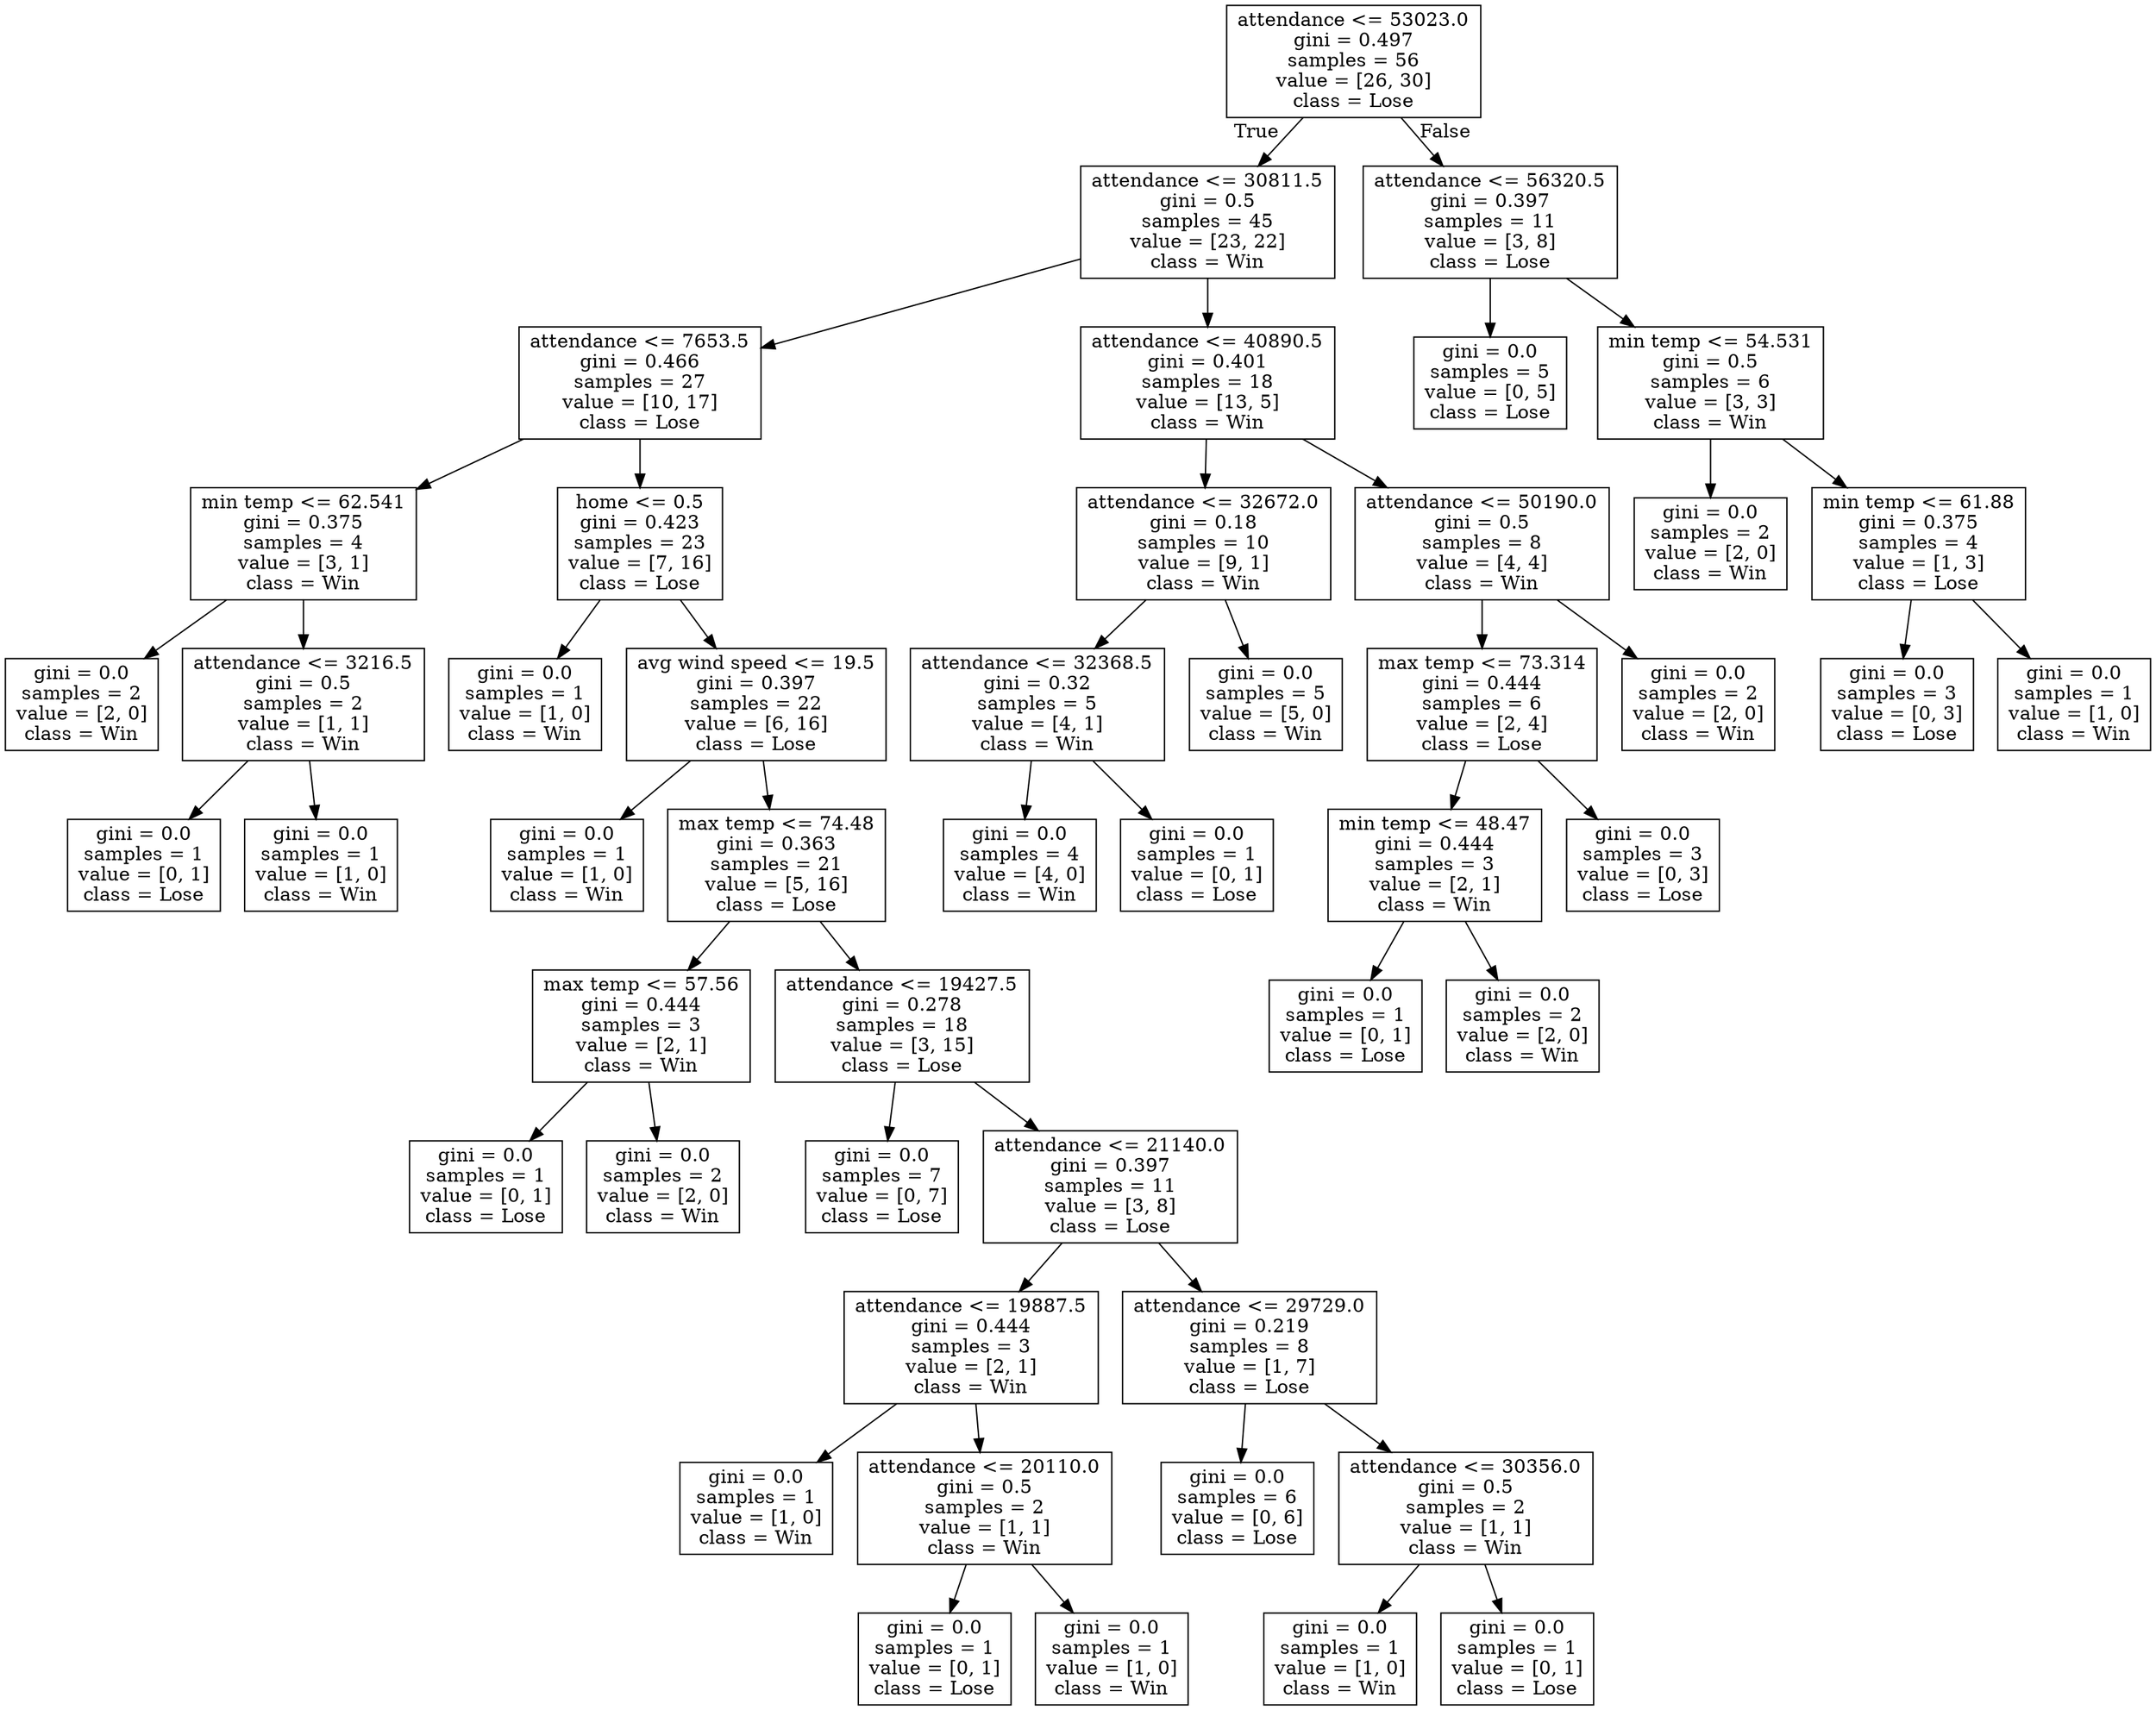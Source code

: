 digraph Tree {
node [shape=box] ;
0 [label="attendance <= 53023.0\ngini = 0.497\nsamples = 56\nvalue = [26, 30]\nclass = Lose"] ;
1 [label="attendance <= 30811.5\ngini = 0.5\nsamples = 45\nvalue = [23, 22]\nclass = Win"] ;
0 -> 1 [labeldistance=2.5, labelangle=45, headlabel="True"] ;
2 [label="attendance <= 7653.5\ngini = 0.466\nsamples = 27\nvalue = [10, 17]\nclass = Lose"] ;
1 -> 2 ;
3 [label="min temp <= 62.541\ngini = 0.375\nsamples = 4\nvalue = [3, 1]\nclass = Win"] ;
2 -> 3 ;
4 [label="gini = 0.0\nsamples = 2\nvalue = [2, 0]\nclass = Win"] ;
3 -> 4 ;
5 [label="attendance <= 3216.5\ngini = 0.5\nsamples = 2\nvalue = [1, 1]\nclass = Win"] ;
3 -> 5 ;
6 [label="gini = 0.0\nsamples = 1\nvalue = [0, 1]\nclass = Lose"] ;
5 -> 6 ;
7 [label="gini = 0.0\nsamples = 1\nvalue = [1, 0]\nclass = Win"] ;
5 -> 7 ;
8 [label="home <= 0.5\ngini = 0.423\nsamples = 23\nvalue = [7, 16]\nclass = Lose"] ;
2 -> 8 ;
9 [label="gini = 0.0\nsamples = 1\nvalue = [1, 0]\nclass = Win"] ;
8 -> 9 ;
10 [label="avg wind speed <= 19.5\ngini = 0.397\nsamples = 22\nvalue = [6, 16]\nclass = Lose"] ;
8 -> 10 ;
11 [label="gini = 0.0\nsamples = 1\nvalue = [1, 0]\nclass = Win"] ;
10 -> 11 ;
12 [label="max temp <= 74.48\ngini = 0.363\nsamples = 21\nvalue = [5, 16]\nclass = Lose"] ;
10 -> 12 ;
13 [label="max temp <= 57.56\ngini = 0.444\nsamples = 3\nvalue = [2, 1]\nclass = Win"] ;
12 -> 13 ;
14 [label="gini = 0.0\nsamples = 1\nvalue = [0, 1]\nclass = Lose"] ;
13 -> 14 ;
15 [label="gini = 0.0\nsamples = 2\nvalue = [2, 0]\nclass = Win"] ;
13 -> 15 ;
16 [label="attendance <= 19427.5\ngini = 0.278\nsamples = 18\nvalue = [3, 15]\nclass = Lose"] ;
12 -> 16 ;
17 [label="gini = 0.0\nsamples = 7\nvalue = [0, 7]\nclass = Lose"] ;
16 -> 17 ;
18 [label="attendance <= 21140.0\ngini = 0.397\nsamples = 11\nvalue = [3, 8]\nclass = Lose"] ;
16 -> 18 ;
19 [label="attendance <= 19887.5\ngini = 0.444\nsamples = 3\nvalue = [2, 1]\nclass = Win"] ;
18 -> 19 ;
20 [label="gini = 0.0\nsamples = 1\nvalue = [1, 0]\nclass = Win"] ;
19 -> 20 ;
21 [label="attendance <= 20110.0\ngini = 0.5\nsamples = 2\nvalue = [1, 1]\nclass = Win"] ;
19 -> 21 ;
22 [label="gini = 0.0\nsamples = 1\nvalue = [0, 1]\nclass = Lose"] ;
21 -> 22 ;
23 [label="gini = 0.0\nsamples = 1\nvalue = [1, 0]\nclass = Win"] ;
21 -> 23 ;
24 [label="attendance <= 29729.0\ngini = 0.219\nsamples = 8\nvalue = [1, 7]\nclass = Lose"] ;
18 -> 24 ;
25 [label="gini = 0.0\nsamples = 6\nvalue = [0, 6]\nclass = Lose"] ;
24 -> 25 ;
26 [label="attendance <= 30356.0\ngini = 0.5\nsamples = 2\nvalue = [1, 1]\nclass = Win"] ;
24 -> 26 ;
27 [label="gini = 0.0\nsamples = 1\nvalue = [1, 0]\nclass = Win"] ;
26 -> 27 ;
28 [label="gini = 0.0\nsamples = 1\nvalue = [0, 1]\nclass = Lose"] ;
26 -> 28 ;
29 [label="attendance <= 40890.5\ngini = 0.401\nsamples = 18\nvalue = [13, 5]\nclass = Win"] ;
1 -> 29 ;
30 [label="attendance <= 32672.0\ngini = 0.18\nsamples = 10\nvalue = [9, 1]\nclass = Win"] ;
29 -> 30 ;
31 [label="attendance <= 32368.5\ngini = 0.32\nsamples = 5\nvalue = [4, 1]\nclass = Win"] ;
30 -> 31 ;
32 [label="gini = 0.0\nsamples = 4\nvalue = [4, 0]\nclass = Win"] ;
31 -> 32 ;
33 [label="gini = 0.0\nsamples = 1\nvalue = [0, 1]\nclass = Lose"] ;
31 -> 33 ;
34 [label="gini = 0.0\nsamples = 5\nvalue = [5, 0]\nclass = Win"] ;
30 -> 34 ;
35 [label="attendance <= 50190.0\ngini = 0.5\nsamples = 8\nvalue = [4, 4]\nclass = Win"] ;
29 -> 35 ;
36 [label="max temp <= 73.314\ngini = 0.444\nsamples = 6\nvalue = [2, 4]\nclass = Lose"] ;
35 -> 36 ;
37 [label="min temp <= 48.47\ngini = 0.444\nsamples = 3\nvalue = [2, 1]\nclass = Win"] ;
36 -> 37 ;
38 [label="gini = 0.0\nsamples = 1\nvalue = [0, 1]\nclass = Lose"] ;
37 -> 38 ;
39 [label="gini = 0.0\nsamples = 2\nvalue = [2, 0]\nclass = Win"] ;
37 -> 39 ;
40 [label="gini = 0.0\nsamples = 3\nvalue = [0, 3]\nclass = Lose"] ;
36 -> 40 ;
41 [label="gini = 0.0\nsamples = 2\nvalue = [2, 0]\nclass = Win"] ;
35 -> 41 ;
42 [label="attendance <= 56320.5\ngini = 0.397\nsamples = 11\nvalue = [3, 8]\nclass = Lose"] ;
0 -> 42 [labeldistance=2.5, labelangle=-45, headlabel="False"] ;
43 [label="gini = 0.0\nsamples = 5\nvalue = [0, 5]\nclass = Lose"] ;
42 -> 43 ;
44 [label="min temp <= 54.531\ngini = 0.5\nsamples = 6\nvalue = [3, 3]\nclass = Win"] ;
42 -> 44 ;
45 [label="gini = 0.0\nsamples = 2\nvalue = [2, 0]\nclass = Win"] ;
44 -> 45 ;
46 [label="min temp <= 61.88\ngini = 0.375\nsamples = 4\nvalue = [1, 3]\nclass = Lose"] ;
44 -> 46 ;
47 [label="gini = 0.0\nsamples = 3\nvalue = [0, 3]\nclass = Lose"] ;
46 -> 47 ;
48 [label="gini = 0.0\nsamples = 1\nvalue = [1, 0]\nclass = Win"] ;
46 -> 48 ;
}